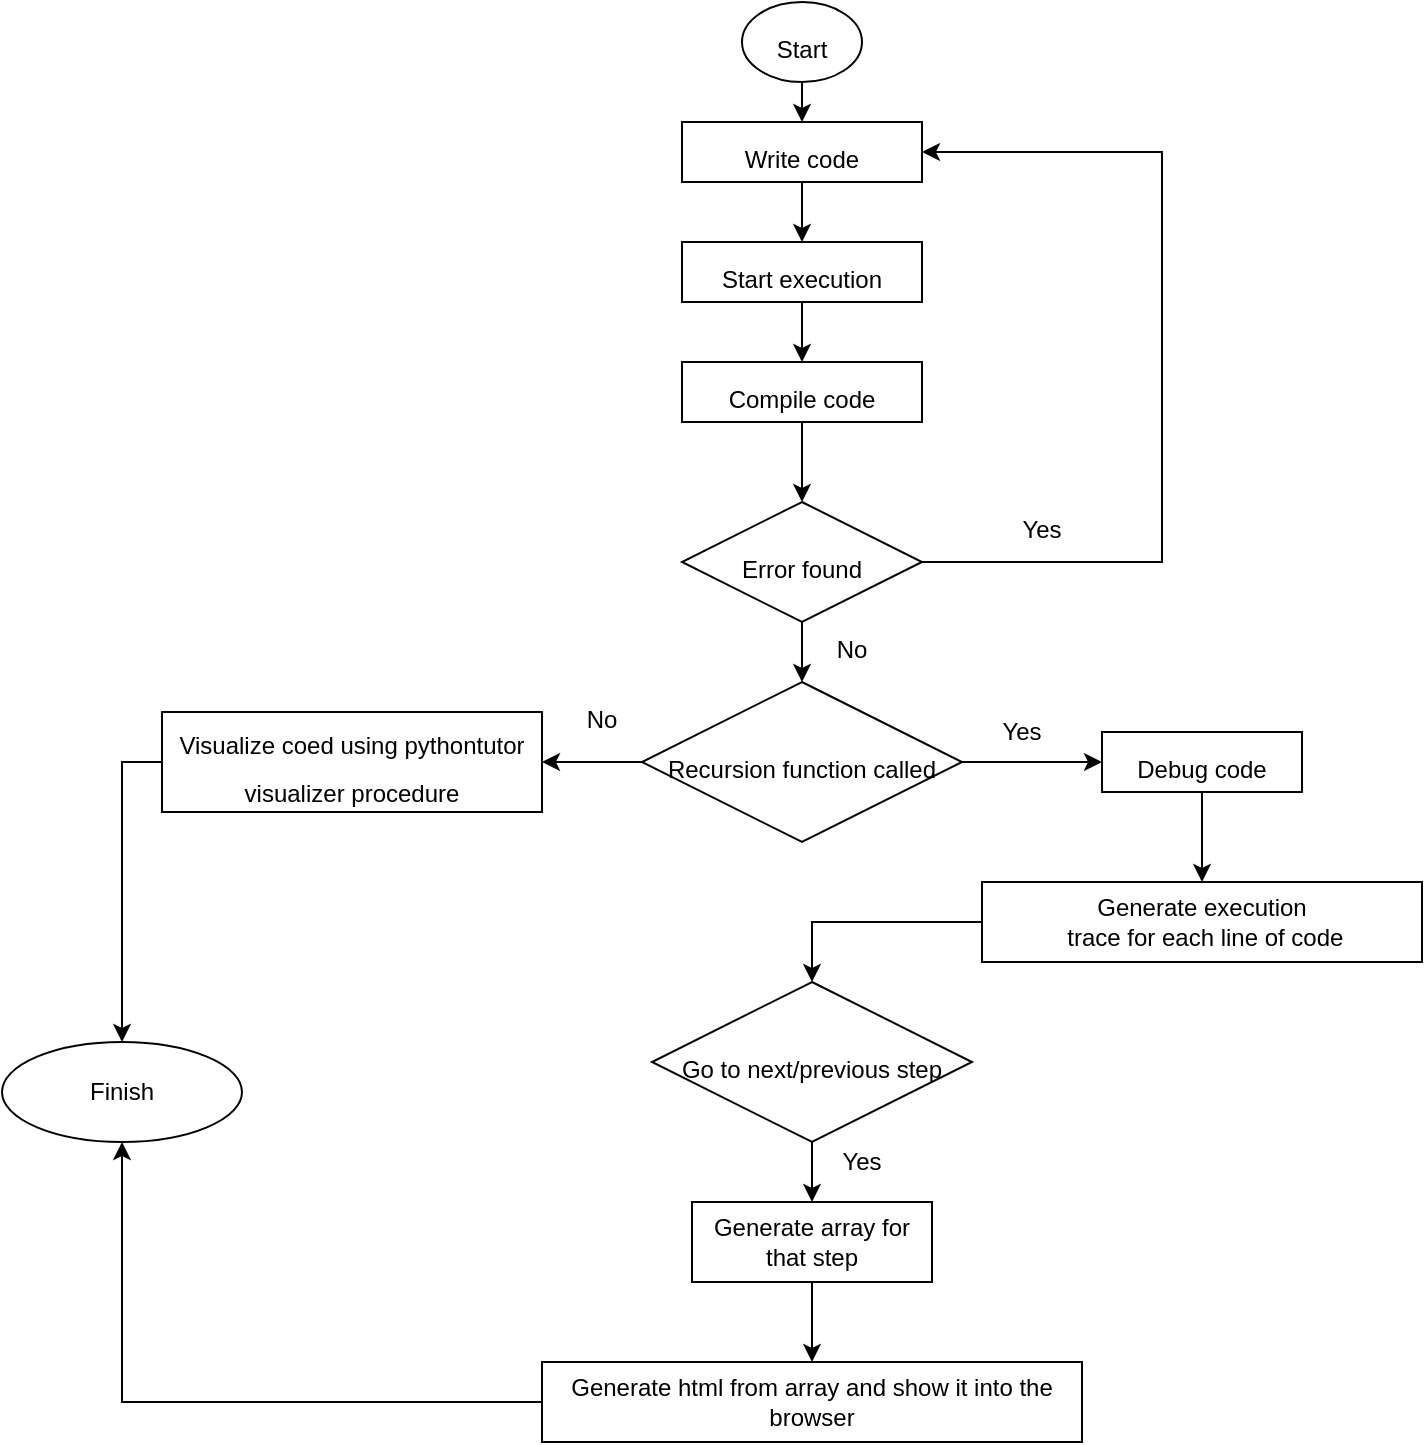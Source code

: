 <mxfile version="10.6.7" type="github"><diagram id="emiTmoQZW-bPFUasPj1O" name="Page-1"><mxGraphModel dx="840" dy="431" grid="1" gridSize="10" guides="1" tooltips="1" connect="1" arrows="1" fold="1" page="1" pageScale="1" pageWidth="850" pageHeight="1100" math="0" shadow="0"><root><mxCell id="0"/><mxCell id="1" parent="0"/><mxCell id="nHGp_tEaqUK257YJHHtw-5" style="edgeStyle=orthogonalEdgeStyle;rounded=0;orthogonalLoop=1;jettySize=auto;html=1;exitX=0.5;exitY=1;exitDx=0;exitDy=0;entryX=0.5;entryY=0;entryDx=0;entryDy=0;fontSize=20;" parent="1" source="nHGp_tEaqUK257YJHHtw-1" target="nHGp_tEaqUK257YJHHtw-4" edge="1"><mxGeometry relative="1" as="geometry"/></mxCell><mxCell id="nHGp_tEaqUK257YJHHtw-1" value="&lt;font style=&quot;font-size: 12px&quot;&gt;Start&lt;/font&gt;" style="ellipse;whiteSpace=wrap;html=1;fontSize=20;" parent="1" vertex="1"><mxGeometry x="390" y="70" width="60" height="40" as="geometry"/></mxCell><mxCell id="nHGp_tEaqUK257YJHHtw-7" style="edgeStyle=orthogonalEdgeStyle;rounded=0;orthogonalLoop=1;jettySize=auto;html=1;exitX=0.5;exitY=1;exitDx=0;exitDy=0;fontSize=20;" parent="1" source="nHGp_tEaqUK257YJHHtw-4" target="nHGp_tEaqUK257YJHHtw-6" edge="1"><mxGeometry relative="1" as="geometry"/></mxCell><mxCell id="nHGp_tEaqUK257YJHHtw-4" value="&lt;font style=&quot;font-size: 12px&quot;&gt;Write code&lt;/font&gt;" style="rounded=0;whiteSpace=wrap;html=1;fontSize=20;" parent="1" vertex="1"><mxGeometry x="360" y="130" width="120" height="30" as="geometry"/></mxCell><mxCell id="nHGp_tEaqUK257YJHHtw-9" style="edgeStyle=orthogonalEdgeStyle;rounded=0;orthogonalLoop=1;jettySize=auto;html=1;exitX=0.5;exitY=1;exitDx=0;exitDy=0;entryX=0.5;entryY=0;entryDx=0;entryDy=0;fontSize=20;" parent="1" source="nHGp_tEaqUK257YJHHtw-6" target="nHGp_tEaqUK257YJHHtw-8" edge="1"><mxGeometry relative="1" as="geometry"/></mxCell><mxCell id="nHGp_tEaqUK257YJHHtw-6" value="&lt;font style=&quot;font-size: 12px&quot;&gt;Start execution&lt;/font&gt;" style="rounded=0;whiteSpace=wrap;html=1;fontSize=20;" parent="1" vertex="1"><mxGeometry x="360" y="190" width="120" height="30" as="geometry"/></mxCell><mxCell id="33VGHewYI8C2IyMSwz95-3" style="edgeStyle=orthogonalEdgeStyle;rounded=0;orthogonalLoop=1;jettySize=auto;html=1;exitX=0.5;exitY=1;exitDx=0;exitDy=0;fontSize=20;" edge="1" parent="1" source="nHGp_tEaqUK257YJHHtw-8" target="33VGHewYI8C2IyMSwz95-2"><mxGeometry relative="1" as="geometry"/></mxCell><mxCell id="nHGp_tEaqUK257YJHHtw-8" value="&lt;font style=&quot;font-size: 12px&quot;&gt;Compile code&lt;/font&gt;" style="rounded=0;whiteSpace=wrap;html=1;fontSize=20;" parent="1" vertex="1"><mxGeometry x="360" y="250" width="120" height="30" as="geometry"/></mxCell><mxCell id="33VGHewYI8C2IyMSwz95-7" style="edgeStyle=orthogonalEdgeStyle;rounded=0;orthogonalLoop=1;jettySize=auto;html=1;exitX=1;exitY=0.5;exitDx=0;exitDy=0;entryX=1;entryY=0.5;entryDx=0;entryDy=0;fontSize=20;" edge="1" parent="1" source="33VGHewYI8C2IyMSwz95-2" target="nHGp_tEaqUK257YJHHtw-4"><mxGeometry relative="1" as="geometry"><Array as="points"><mxPoint x="600" y="350"/><mxPoint x="600" y="145"/></Array></mxGeometry></mxCell><mxCell id="33VGHewYI8C2IyMSwz95-13" style="edgeStyle=orthogonalEdgeStyle;rounded=0;orthogonalLoop=1;jettySize=auto;html=1;exitX=0.5;exitY=1;exitDx=0;exitDy=0;entryX=0.5;entryY=0;entryDx=0;entryDy=0;fontSize=20;" edge="1" parent="1" source="33VGHewYI8C2IyMSwz95-2" target="33VGHewYI8C2IyMSwz95-12"><mxGeometry relative="1" as="geometry"/></mxCell><mxCell id="33VGHewYI8C2IyMSwz95-2" value="&lt;font style=&quot;font-size: 12px&quot;&gt;Error found&lt;/font&gt;" style="rhombus;whiteSpace=wrap;html=1;fontSize=20;" vertex="1" parent="1"><mxGeometry x="360" y="320" width="120" height="60" as="geometry"/></mxCell><mxCell id="33VGHewYI8C2IyMSwz95-8" value="&lt;font style=&quot;font-size: 12px&quot;&gt;Yes&lt;/font&gt;" style="text;html=1;strokeColor=none;fillColor=none;align=center;verticalAlign=middle;whiteSpace=wrap;rounded=0;fontSize=20;" vertex="1" parent="1"><mxGeometry x="520" y="320" width="40" height="20" as="geometry"/></mxCell><mxCell id="33VGHewYI8C2IyMSwz95-22" style="edgeStyle=orthogonalEdgeStyle;rounded=0;orthogonalLoop=1;jettySize=auto;html=1;exitX=0;exitY=0.5;exitDx=0;exitDy=0;entryX=1;entryY=0.5;entryDx=0;entryDy=0;fontSize=20;" edge="1" parent="1" source="33VGHewYI8C2IyMSwz95-12" target="33VGHewYI8C2IyMSwz95-21"><mxGeometry relative="1" as="geometry"/></mxCell><mxCell id="33VGHewYI8C2IyMSwz95-25" style="edgeStyle=orthogonalEdgeStyle;rounded=0;orthogonalLoop=1;jettySize=auto;html=1;exitX=1;exitY=0.5;exitDx=0;exitDy=0;entryX=0;entryY=0.5;entryDx=0;entryDy=0;fontSize=20;" edge="1" parent="1" source="33VGHewYI8C2IyMSwz95-12" target="33VGHewYI8C2IyMSwz95-24"><mxGeometry relative="1" as="geometry"/></mxCell><mxCell id="33VGHewYI8C2IyMSwz95-12" value="&lt;font style=&quot;font-size: 12px&quot;&gt;Recursion function called&lt;/font&gt;" style="rhombus;whiteSpace=wrap;html=1;fontSize=20;" vertex="1" parent="1"><mxGeometry x="340" y="410" width="160" height="80" as="geometry"/></mxCell><mxCell id="33VGHewYI8C2IyMSwz95-14" value="&lt;font style=&quot;font-size: 12px&quot;&gt;No&lt;/font&gt;" style="text;html=1;strokeColor=none;fillColor=none;align=center;verticalAlign=middle;whiteSpace=wrap;rounded=0;fontSize=20;" vertex="1" parent="1"><mxGeometry x="425" y="380" width="40" height="20" as="geometry"/></mxCell><mxCell id="33VGHewYI8C2IyMSwz95-39" style="edgeStyle=orthogonalEdgeStyle;rounded=0;orthogonalLoop=1;jettySize=auto;html=1;exitX=0;exitY=0.5;exitDx=0;exitDy=0;fontSize=12;" edge="1" parent="1" source="33VGHewYI8C2IyMSwz95-21" target="33VGHewYI8C2IyMSwz95-37"><mxGeometry relative="1" as="geometry"/></mxCell><mxCell id="33VGHewYI8C2IyMSwz95-21" value="&lt;font style=&quot;font-size: 12px&quot;&gt;Visualize coed using pythontutor visualizer procedure&lt;/font&gt;" style="rounded=0;whiteSpace=wrap;html=1;fontSize=20;" vertex="1" parent="1"><mxGeometry x="100" y="425" width="190" height="50" as="geometry"/></mxCell><mxCell id="33VGHewYI8C2IyMSwz95-23" value="&lt;font style=&quot;font-size: 12px&quot;&gt;No&lt;/font&gt;" style="text;html=1;strokeColor=none;fillColor=none;align=center;verticalAlign=middle;whiteSpace=wrap;rounded=0;fontSize=20;" vertex="1" parent="1"><mxGeometry x="300" y="415" width="40" height="20" as="geometry"/></mxCell><mxCell id="33VGHewYI8C2IyMSwz95-29" style="edgeStyle=orthogonalEdgeStyle;rounded=0;orthogonalLoop=1;jettySize=auto;html=1;exitX=0.5;exitY=1;exitDx=0;exitDy=0;fontSize=12;" edge="1" parent="1" source="33VGHewYI8C2IyMSwz95-24" target="33VGHewYI8C2IyMSwz95-28"><mxGeometry relative="1" as="geometry"/></mxCell><mxCell id="33VGHewYI8C2IyMSwz95-24" value="&lt;font style=&quot;font-size: 12px&quot;&gt;Debug code&lt;/font&gt;" style="rounded=0;whiteSpace=wrap;html=1;fontSize=20;" vertex="1" parent="1"><mxGeometry x="570" y="435" width="100" height="30" as="geometry"/></mxCell><mxCell id="33VGHewYI8C2IyMSwz95-26" value="Yes" style="text;html=1;strokeColor=none;fillColor=none;align=center;verticalAlign=middle;whiteSpace=wrap;rounded=0;fontSize=12;" vertex="1" parent="1"><mxGeometry x="510" y="425" width="40" height="20" as="geometry"/></mxCell><mxCell id="33VGHewYI8C2IyMSwz95-31" style="edgeStyle=orthogonalEdgeStyle;rounded=0;orthogonalLoop=1;jettySize=auto;html=1;exitX=0;exitY=0.5;exitDx=0;exitDy=0;fontSize=12;" edge="1" parent="1" source="33VGHewYI8C2IyMSwz95-28" target="33VGHewYI8C2IyMSwz95-30"><mxGeometry relative="1" as="geometry"><Array as="points"><mxPoint x="425" y="530"/></Array></mxGeometry></mxCell><mxCell id="33VGHewYI8C2IyMSwz95-28" value="Generate execution&lt;br&gt;&amp;nbsp;trace for each line of code" style="rounded=0;whiteSpace=wrap;html=1;fontSize=12;" vertex="1" parent="1"><mxGeometry x="510" y="510" width="220" height="40" as="geometry"/></mxCell><mxCell id="33VGHewYI8C2IyMSwz95-33" style="edgeStyle=orthogonalEdgeStyle;rounded=0;orthogonalLoop=1;jettySize=auto;html=1;exitX=0.5;exitY=1;exitDx=0;exitDy=0;entryX=0.5;entryY=0;entryDx=0;entryDy=0;fontSize=12;" edge="1" parent="1" source="33VGHewYI8C2IyMSwz95-30" target="33VGHewYI8C2IyMSwz95-32"><mxGeometry relative="1" as="geometry"/></mxCell><mxCell id="33VGHewYI8C2IyMSwz95-30" value="&lt;font style=&quot;font-size: 12px&quot;&gt;Go to next/previous step&lt;/font&gt;" style="rhombus;whiteSpace=wrap;html=1;fontSize=20;" vertex="1" parent="1"><mxGeometry x="345" y="560" width="160" height="80" as="geometry"/></mxCell><mxCell id="33VGHewYI8C2IyMSwz95-36" style="edgeStyle=orthogonalEdgeStyle;rounded=0;orthogonalLoop=1;jettySize=auto;html=1;exitX=0.5;exitY=1;exitDx=0;exitDy=0;entryX=0.5;entryY=0;entryDx=0;entryDy=0;fontSize=12;" edge="1" parent="1" source="33VGHewYI8C2IyMSwz95-32" target="33VGHewYI8C2IyMSwz95-35"><mxGeometry relative="1" as="geometry"/></mxCell><mxCell id="33VGHewYI8C2IyMSwz95-32" value="Generate array for that step" style="rounded=0;whiteSpace=wrap;html=1;fontSize=12;" vertex="1" parent="1"><mxGeometry x="365" y="670" width="120" height="40" as="geometry"/></mxCell><mxCell id="33VGHewYI8C2IyMSwz95-34" value="Yes" style="text;html=1;strokeColor=none;fillColor=none;align=center;verticalAlign=middle;whiteSpace=wrap;rounded=0;fontSize=12;" vertex="1" parent="1"><mxGeometry x="430" y="640" width="40" height="20" as="geometry"/></mxCell><mxCell id="33VGHewYI8C2IyMSwz95-38" style="edgeStyle=orthogonalEdgeStyle;rounded=0;orthogonalLoop=1;jettySize=auto;html=1;exitX=0;exitY=0.5;exitDx=0;exitDy=0;entryX=0.5;entryY=1;entryDx=0;entryDy=0;fontSize=12;" edge="1" parent="1" source="33VGHewYI8C2IyMSwz95-35" target="33VGHewYI8C2IyMSwz95-37"><mxGeometry relative="1" as="geometry"/></mxCell><mxCell id="33VGHewYI8C2IyMSwz95-35" value="Generate html from array and show it into the browser" style="rounded=0;whiteSpace=wrap;html=1;fontSize=12;" vertex="1" parent="1"><mxGeometry x="290" y="750" width="270" height="40" as="geometry"/></mxCell><mxCell id="33VGHewYI8C2IyMSwz95-37" value="Finish" style="ellipse;whiteSpace=wrap;html=1;fontSize=12;" vertex="1" parent="1"><mxGeometry x="20" y="590" width="120" height="50" as="geometry"/></mxCell></root></mxGraphModel></diagram></mxfile>